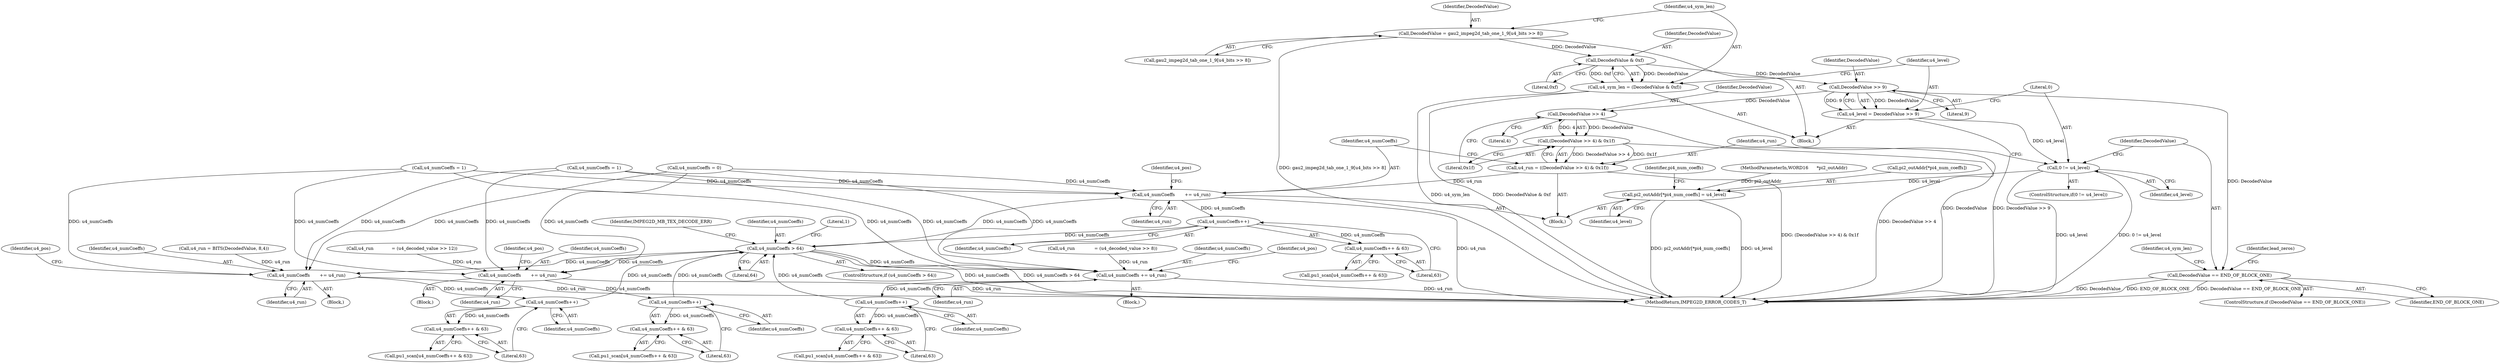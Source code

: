 digraph "0_Android_8b4ed5a23175b7ffa56eea4678db7287f825e985@array" {
"1000421" [label="(Call,DecodedValue = gau2_impeg2d_tab_one_1_9[u4_bits >> 8])"];
"1000430" [label="(Call,DecodedValue & 0xf)"];
"1000428" [label="(Call,u4_sym_len = (DecodedValue & 0xf))"];
"1000435" [label="(Call,DecodedValue >> 9)"];
"1000433" [label="(Call,u4_level = DecodedValue >> 9)"];
"1000439" [label="(Call,0 != u4_level)"];
"1000467" [label="(Call,pi2_outAddr[*pi4_num_coeffs] = u4_level)"];
"1000446" [label="(Call,DecodedValue >> 4)"];
"1000445" [label="(Call,(DecodedValue >> 4) & 0x1f)"];
"1000443" [label="(Call,u4_run = ((DecodedValue >> 4) & 0x1f))"];
"1000450" [label="(Call,u4_numCoeffs       += u4_run)"];
"1000458" [label="(Call,u4_numCoeffs++)"];
"1000457" [label="(Call,u4_numCoeffs++ & 63)"];
"1000730" [label="(Call,u4_numCoeffs > 64)"];
"1000560" [label="(Call,u4_numCoeffs       += u4_run)"];
"1000568" [label="(Call,u4_numCoeffs++)"];
"1000567" [label="(Call,u4_numCoeffs++ & 63)"];
"1000619" [label="(Call,u4_numCoeffs       += u4_run)"];
"1000627" [label="(Call,u4_numCoeffs++)"];
"1000626" [label="(Call,u4_numCoeffs++ & 63)"];
"1000689" [label="(Call,u4_numCoeffs += u4_run)"];
"1000697" [label="(Call,u4_numCoeffs++)"];
"1000696" [label="(Call,u4_numCoeffs++ & 63)"];
"1000479" [label="(Call,DecodedValue == END_OF_BLOCK_ONE)"];
"1000414" [label="(Literal,1)"];
"1000693" [label="(Identifier,u4_pos)"];
"1000629" [label="(Literal,63)"];
"1000568" [label="(Call,u4_numCoeffs++)"];
"1000697" [label="(Call,u4_numCoeffs++)"];
"1000560" [label="(Call,u4_numCoeffs       += u4_run)"];
"1000732" [label="(Literal,64)"];
"1000499" [label="(Block,)"];
"1000448" [label="(Literal,4)"];
"1000433" [label="(Call,u4_level = DecodedValue >> 9)"];
"1000436" [label="(Identifier,DecodedValue)"];
"1000484" [label="(Identifier,u4_sym_len)"];
"1000620" [label="(Identifier,u4_numCoeffs)"];
"1000415" [label="(Block,)"];
"1000444" [label="(Identifier,u4_run)"];
"1000443" [label="(Call,u4_run = ((DecodedValue >> 4) & 0x1f))"];
"1000689" [label="(Call,u4_numCoeffs += u4_run)"];
"1000653" [label="(Call,u4_run              = (u4_decoded_value >> 8))"];
"1000570" [label="(Literal,63)"];
"1000467" [label="(Call,pi2_outAddr[*pi4_num_coeffs] = u4_level)"];
"1000430" [label="(Call,DecodedValue & 0xf)"];
"1000434" [label="(Identifier,u4_level)"];
"1000442" [label="(Block,)"];
"1000561" [label="(Identifier,u4_numCoeffs)"];
"1000735" [label="(Identifier,IMPEG2D_MB_TEX_DECODE_ERR)"];
"1000384" [label="(Call,u4_numCoeffs = 0)"];
"1000440" [label="(Literal,0)"];
"1000562" [label="(Identifier,u4_run)"];
"1000628" [label="(Identifier,u4_numCoeffs)"];
"1000472" [label="(Identifier,u4_level)"];
"1000452" [label="(Identifier,u4_run)"];
"1000478" [label="(ControlStructure,if (DecodedValue == END_OF_BLOCK_ONE))"];
"1000598" [label="(Call,u4_run             = (u4_decoded_value >> 12))"];
"1000694" [label="(Call,pu1_scan[u4_numCoeffs++ & 63])"];
"1000446" [label="(Call,DecodedValue >> 4)"];
"1000547" [label="(Call,u4_run = BITS(DecodedValue, 8,4))"];
"1000646" [label="(Block,)"];
"1000729" [label="(ControlStructure,if (u4_numCoeffs > 64))"];
"1000624" [label="(Call,pu1_scan[u4_numCoeffs++ & 63])"];
"1000455" [label="(Call,pu1_scan[u4_numCoeffs++ & 63])"];
"1000460" [label="(Literal,63)"];
"1000475" [label="(Identifier,pi4_num_coeffs)"];
"1000690" [label="(Identifier,u4_numCoeffs)"];
"1000696" [label="(Call,u4_numCoeffs++ & 63)"];
"1000451" [label="(Identifier,u4_numCoeffs)"];
"1000699" [label="(Literal,63)"];
"1000479" [label="(Call,DecodedValue == END_OF_BLOCK_ONE)"];
"1000457" [label="(Call,u4_numCoeffs++ & 63)"];
"1000480" [label="(Identifier,DecodedValue)"];
"1000445" [label="(Call,(DecodedValue >> 4) & 0x1f)"];
"1000623" [label="(Identifier,u4_pos)"];
"1000731" [label="(Identifier,u4_numCoeffs)"];
"1000431" [label="(Identifier,DecodedValue)"];
"1000691" [label="(Identifier,u4_run)"];
"1000435" [label="(Call,DecodedValue >> 9)"];
"1000373" [label="(Call,u4_numCoeffs = 1)"];
"1000458" [label="(Call,u4_numCoeffs++)"];
"1000441" [label="(Identifier,u4_level)"];
"1000591" [label="(Block,)"];
"1000449" [label="(Literal,0x1f)"];
"1000564" [label="(Identifier,u4_pos)"];
"1000619" [label="(Call,u4_numCoeffs       += u4_run)"];
"1000429" [label="(Identifier,u4_sym_len)"];
"1000428" [label="(Call,u4_sym_len = (DecodedValue & 0xf))"];
"1000421" [label="(Call,DecodedValue = gau2_impeg2d_tab_one_1_9[u4_bits >> 8])"];
"1000450" [label="(Call,u4_numCoeffs       += u4_run)"];
"1000331" [label="(Call,u4_numCoeffs = 1)"];
"1000627" [label="(Call,u4_numCoeffs++)"];
"1000439" [label="(Call,0 != u4_level)"];
"1000698" [label="(Identifier,u4_numCoeffs)"];
"1000481" [label="(Identifier,END_OF_BLOCK_ONE)"];
"1000154" [label="(MethodParameterIn,WORD16      *pi2_outAddr)"];
"1000468" [label="(Call,pi2_outAddr[*pi4_num_coeffs])"];
"1000422" [label="(Identifier,DecodedValue)"];
"1000565" [label="(Call,pu1_scan[u4_numCoeffs++ & 63])"];
"1000621" [label="(Identifier,u4_run)"];
"1000569" [label="(Identifier,u4_numCoeffs)"];
"1000437" [label="(Literal,9)"];
"1001064" [label="(MethodReturn,IMPEG2D_ERROR_CODES_T)"];
"1000447" [label="(Identifier,DecodedValue)"];
"1000454" [label="(Identifier,u4_pos)"];
"1000567" [label="(Call,u4_numCoeffs++ & 63)"];
"1000438" [label="(ControlStructure,if(0 != u4_level))"];
"1000432" [label="(Literal,0xf)"];
"1000459" [label="(Identifier,u4_numCoeffs)"];
"1000490" [label="(Identifier,lead_zeros)"];
"1000423" [label="(Call,gau2_impeg2d_tab_one_1_9[u4_bits >> 8])"];
"1000730" [label="(Call,u4_numCoeffs > 64)"];
"1000626" [label="(Call,u4_numCoeffs++ & 63)"];
"1000421" -> "1000415"  [label="AST: "];
"1000421" -> "1000423"  [label="CFG: "];
"1000422" -> "1000421"  [label="AST: "];
"1000423" -> "1000421"  [label="AST: "];
"1000429" -> "1000421"  [label="CFG: "];
"1000421" -> "1001064"  [label="DDG: gau2_impeg2d_tab_one_1_9[u4_bits >> 8]"];
"1000421" -> "1000430"  [label="DDG: DecodedValue"];
"1000430" -> "1000428"  [label="AST: "];
"1000430" -> "1000432"  [label="CFG: "];
"1000431" -> "1000430"  [label="AST: "];
"1000432" -> "1000430"  [label="AST: "];
"1000428" -> "1000430"  [label="CFG: "];
"1000430" -> "1000428"  [label="DDG: DecodedValue"];
"1000430" -> "1000428"  [label="DDG: 0xf"];
"1000430" -> "1000435"  [label="DDG: DecodedValue"];
"1000428" -> "1000415"  [label="AST: "];
"1000429" -> "1000428"  [label="AST: "];
"1000434" -> "1000428"  [label="CFG: "];
"1000428" -> "1001064"  [label="DDG: DecodedValue & 0xf"];
"1000428" -> "1001064"  [label="DDG: u4_sym_len"];
"1000435" -> "1000433"  [label="AST: "];
"1000435" -> "1000437"  [label="CFG: "];
"1000436" -> "1000435"  [label="AST: "];
"1000437" -> "1000435"  [label="AST: "];
"1000433" -> "1000435"  [label="CFG: "];
"1000435" -> "1000433"  [label="DDG: DecodedValue"];
"1000435" -> "1000433"  [label="DDG: 9"];
"1000435" -> "1000446"  [label="DDG: DecodedValue"];
"1000435" -> "1000479"  [label="DDG: DecodedValue"];
"1000433" -> "1000415"  [label="AST: "];
"1000434" -> "1000433"  [label="AST: "];
"1000440" -> "1000433"  [label="CFG: "];
"1000433" -> "1001064"  [label="DDG: DecodedValue >> 9"];
"1000433" -> "1000439"  [label="DDG: u4_level"];
"1000439" -> "1000438"  [label="AST: "];
"1000439" -> "1000441"  [label="CFG: "];
"1000440" -> "1000439"  [label="AST: "];
"1000441" -> "1000439"  [label="AST: "];
"1000444" -> "1000439"  [label="CFG: "];
"1000480" -> "1000439"  [label="CFG: "];
"1000439" -> "1001064"  [label="DDG: u4_level"];
"1000439" -> "1001064"  [label="DDG: 0 != u4_level"];
"1000439" -> "1000467"  [label="DDG: u4_level"];
"1000467" -> "1000442"  [label="AST: "];
"1000467" -> "1000472"  [label="CFG: "];
"1000468" -> "1000467"  [label="AST: "];
"1000472" -> "1000467"  [label="AST: "];
"1000475" -> "1000467"  [label="CFG: "];
"1000467" -> "1001064"  [label="DDG: u4_level"];
"1000467" -> "1001064"  [label="DDG: pi2_outAddr[*pi4_num_coeffs]"];
"1000154" -> "1000467"  [label="DDG: pi2_outAddr"];
"1000446" -> "1000445"  [label="AST: "];
"1000446" -> "1000448"  [label="CFG: "];
"1000447" -> "1000446"  [label="AST: "];
"1000448" -> "1000446"  [label="AST: "];
"1000449" -> "1000446"  [label="CFG: "];
"1000446" -> "1001064"  [label="DDG: DecodedValue"];
"1000446" -> "1000445"  [label="DDG: DecodedValue"];
"1000446" -> "1000445"  [label="DDG: 4"];
"1000445" -> "1000443"  [label="AST: "];
"1000445" -> "1000449"  [label="CFG: "];
"1000449" -> "1000445"  [label="AST: "];
"1000443" -> "1000445"  [label="CFG: "];
"1000445" -> "1001064"  [label="DDG: DecodedValue >> 4"];
"1000445" -> "1000443"  [label="DDG: DecodedValue >> 4"];
"1000445" -> "1000443"  [label="DDG: 0x1f"];
"1000443" -> "1000442"  [label="AST: "];
"1000444" -> "1000443"  [label="AST: "];
"1000451" -> "1000443"  [label="CFG: "];
"1000443" -> "1001064"  [label="DDG: (DecodedValue >> 4) & 0x1f"];
"1000443" -> "1000450"  [label="DDG: u4_run"];
"1000450" -> "1000442"  [label="AST: "];
"1000450" -> "1000452"  [label="CFG: "];
"1000451" -> "1000450"  [label="AST: "];
"1000452" -> "1000450"  [label="AST: "];
"1000454" -> "1000450"  [label="CFG: "];
"1000450" -> "1001064"  [label="DDG: u4_run"];
"1000331" -> "1000450"  [label="DDG: u4_numCoeffs"];
"1000730" -> "1000450"  [label="DDG: u4_numCoeffs"];
"1000373" -> "1000450"  [label="DDG: u4_numCoeffs"];
"1000384" -> "1000450"  [label="DDG: u4_numCoeffs"];
"1000450" -> "1000458"  [label="DDG: u4_numCoeffs"];
"1000458" -> "1000457"  [label="AST: "];
"1000458" -> "1000459"  [label="CFG: "];
"1000459" -> "1000458"  [label="AST: "];
"1000460" -> "1000458"  [label="CFG: "];
"1000458" -> "1000457"  [label="DDG: u4_numCoeffs"];
"1000458" -> "1000730"  [label="DDG: u4_numCoeffs"];
"1000457" -> "1000455"  [label="AST: "];
"1000457" -> "1000460"  [label="CFG: "];
"1000460" -> "1000457"  [label="AST: "];
"1000455" -> "1000457"  [label="CFG: "];
"1000730" -> "1000729"  [label="AST: "];
"1000730" -> "1000732"  [label="CFG: "];
"1000731" -> "1000730"  [label="AST: "];
"1000732" -> "1000730"  [label="AST: "];
"1000414" -> "1000730"  [label="CFG: "];
"1000735" -> "1000730"  [label="CFG: "];
"1000730" -> "1001064"  [label="DDG: u4_numCoeffs > 64"];
"1000730" -> "1001064"  [label="DDG: u4_numCoeffs"];
"1000730" -> "1000560"  [label="DDG: u4_numCoeffs"];
"1000730" -> "1000619"  [label="DDG: u4_numCoeffs"];
"1000730" -> "1000689"  [label="DDG: u4_numCoeffs"];
"1000568" -> "1000730"  [label="DDG: u4_numCoeffs"];
"1000627" -> "1000730"  [label="DDG: u4_numCoeffs"];
"1000697" -> "1000730"  [label="DDG: u4_numCoeffs"];
"1000560" -> "1000499"  [label="AST: "];
"1000560" -> "1000562"  [label="CFG: "];
"1000561" -> "1000560"  [label="AST: "];
"1000562" -> "1000560"  [label="AST: "];
"1000564" -> "1000560"  [label="CFG: "];
"1000560" -> "1001064"  [label="DDG: u4_run"];
"1000547" -> "1000560"  [label="DDG: u4_run"];
"1000331" -> "1000560"  [label="DDG: u4_numCoeffs"];
"1000373" -> "1000560"  [label="DDG: u4_numCoeffs"];
"1000384" -> "1000560"  [label="DDG: u4_numCoeffs"];
"1000560" -> "1000568"  [label="DDG: u4_numCoeffs"];
"1000568" -> "1000567"  [label="AST: "];
"1000568" -> "1000569"  [label="CFG: "];
"1000569" -> "1000568"  [label="AST: "];
"1000570" -> "1000568"  [label="CFG: "];
"1000568" -> "1000567"  [label="DDG: u4_numCoeffs"];
"1000567" -> "1000565"  [label="AST: "];
"1000567" -> "1000570"  [label="CFG: "];
"1000570" -> "1000567"  [label="AST: "];
"1000565" -> "1000567"  [label="CFG: "];
"1000619" -> "1000591"  [label="AST: "];
"1000619" -> "1000621"  [label="CFG: "];
"1000620" -> "1000619"  [label="AST: "];
"1000621" -> "1000619"  [label="AST: "];
"1000623" -> "1000619"  [label="CFG: "];
"1000619" -> "1001064"  [label="DDG: u4_run"];
"1000598" -> "1000619"  [label="DDG: u4_run"];
"1000331" -> "1000619"  [label="DDG: u4_numCoeffs"];
"1000373" -> "1000619"  [label="DDG: u4_numCoeffs"];
"1000384" -> "1000619"  [label="DDG: u4_numCoeffs"];
"1000619" -> "1000627"  [label="DDG: u4_numCoeffs"];
"1000627" -> "1000626"  [label="AST: "];
"1000627" -> "1000628"  [label="CFG: "];
"1000628" -> "1000627"  [label="AST: "];
"1000629" -> "1000627"  [label="CFG: "];
"1000627" -> "1000626"  [label="DDG: u4_numCoeffs"];
"1000626" -> "1000624"  [label="AST: "];
"1000626" -> "1000629"  [label="CFG: "];
"1000629" -> "1000626"  [label="AST: "];
"1000624" -> "1000626"  [label="CFG: "];
"1000689" -> "1000646"  [label="AST: "];
"1000689" -> "1000691"  [label="CFG: "];
"1000690" -> "1000689"  [label="AST: "];
"1000691" -> "1000689"  [label="AST: "];
"1000693" -> "1000689"  [label="CFG: "];
"1000689" -> "1001064"  [label="DDG: u4_run"];
"1000653" -> "1000689"  [label="DDG: u4_run"];
"1000331" -> "1000689"  [label="DDG: u4_numCoeffs"];
"1000373" -> "1000689"  [label="DDG: u4_numCoeffs"];
"1000384" -> "1000689"  [label="DDG: u4_numCoeffs"];
"1000689" -> "1000697"  [label="DDG: u4_numCoeffs"];
"1000697" -> "1000696"  [label="AST: "];
"1000697" -> "1000698"  [label="CFG: "];
"1000698" -> "1000697"  [label="AST: "];
"1000699" -> "1000697"  [label="CFG: "];
"1000697" -> "1000696"  [label="DDG: u4_numCoeffs"];
"1000696" -> "1000694"  [label="AST: "];
"1000696" -> "1000699"  [label="CFG: "];
"1000699" -> "1000696"  [label="AST: "];
"1000694" -> "1000696"  [label="CFG: "];
"1000479" -> "1000478"  [label="AST: "];
"1000479" -> "1000481"  [label="CFG: "];
"1000480" -> "1000479"  [label="AST: "];
"1000481" -> "1000479"  [label="AST: "];
"1000484" -> "1000479"  [label="CFG: "];
"1000490" -> "1000479"  [label="CFG: "];
"1000479" -> "1001064"  [label="DDG: DecodedValue == END_OF_BLOCK_ONE"];
"1000479" -> "1001064"  [label="DDG: DecodedValue"];
"1000479" -> "1001064"  [label="DDG: END_OF_BLOCK_ONE"];
}

